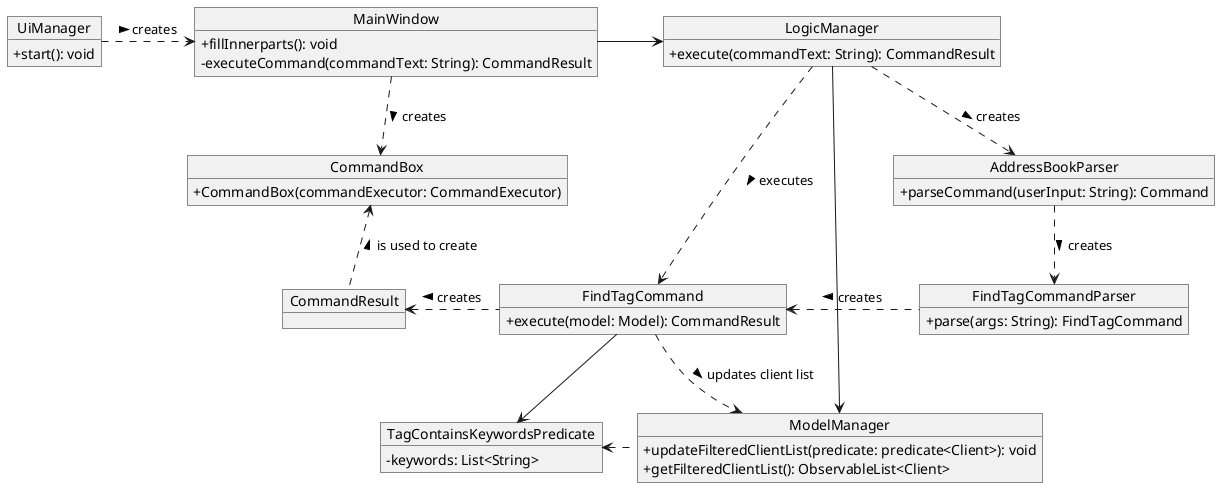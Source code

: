 @startuml
skinparam classAttributeIconSize 0
skinparam usecaseAttributeIconSize 0
skinparam classAttributeFontSize 0
skinparam usecaseAttributeFontSize 0

object UiManager {
+ start(): void
}

object MainWindow {
+ fillInnerparts(): void
- executeCommand(commandText: String): CommandResult
}

object LogicManager {
+ execute(commandText: String): CommandResult
}

object AddressBookParser {
+ parseCommand(userInput: String): Command
}

object FindTagCommandParser {
+ parse(args: String): FindTagCommand
}

object FindTagCommand {
+ execute(model: Model): CommandResult
}

object TagContainsKeywordsPredicate {
- keywords: List<String>
}

object CommandResult {
}

object CommandBox {
+ CommandBox(commandExecutor: CommandExecutor)
}

object ModelManager {
+ updateFilteredClientList(predicate: predicate<Client>): void
+ getFilteredClientList(): ObservableList<Client>
}

UiManager .> MainWindow : creates >
MainWindow -> LogicManager
MainWindow ..> CommandBox : creates >
LogicManager ..> AddressBookParser : creates >
LogicManager --> ModelManager
AddressBookParser ..> FindTagCommandParser : creates >
FindTagCommand <. FindTagCommandParser : creates <
CommandResult <. FindTagCommand : creates <
FindTagCommand --> TagContainsKeywordsPredicate
FindTagCommand ..> ModelManager : updates client list >
TagContainsKeywordsPredicate <. ModelManager
LogicManager ..> FindTagCommand : executes >
CommandBox <.. CommandResult : is used to create <
@enduml
